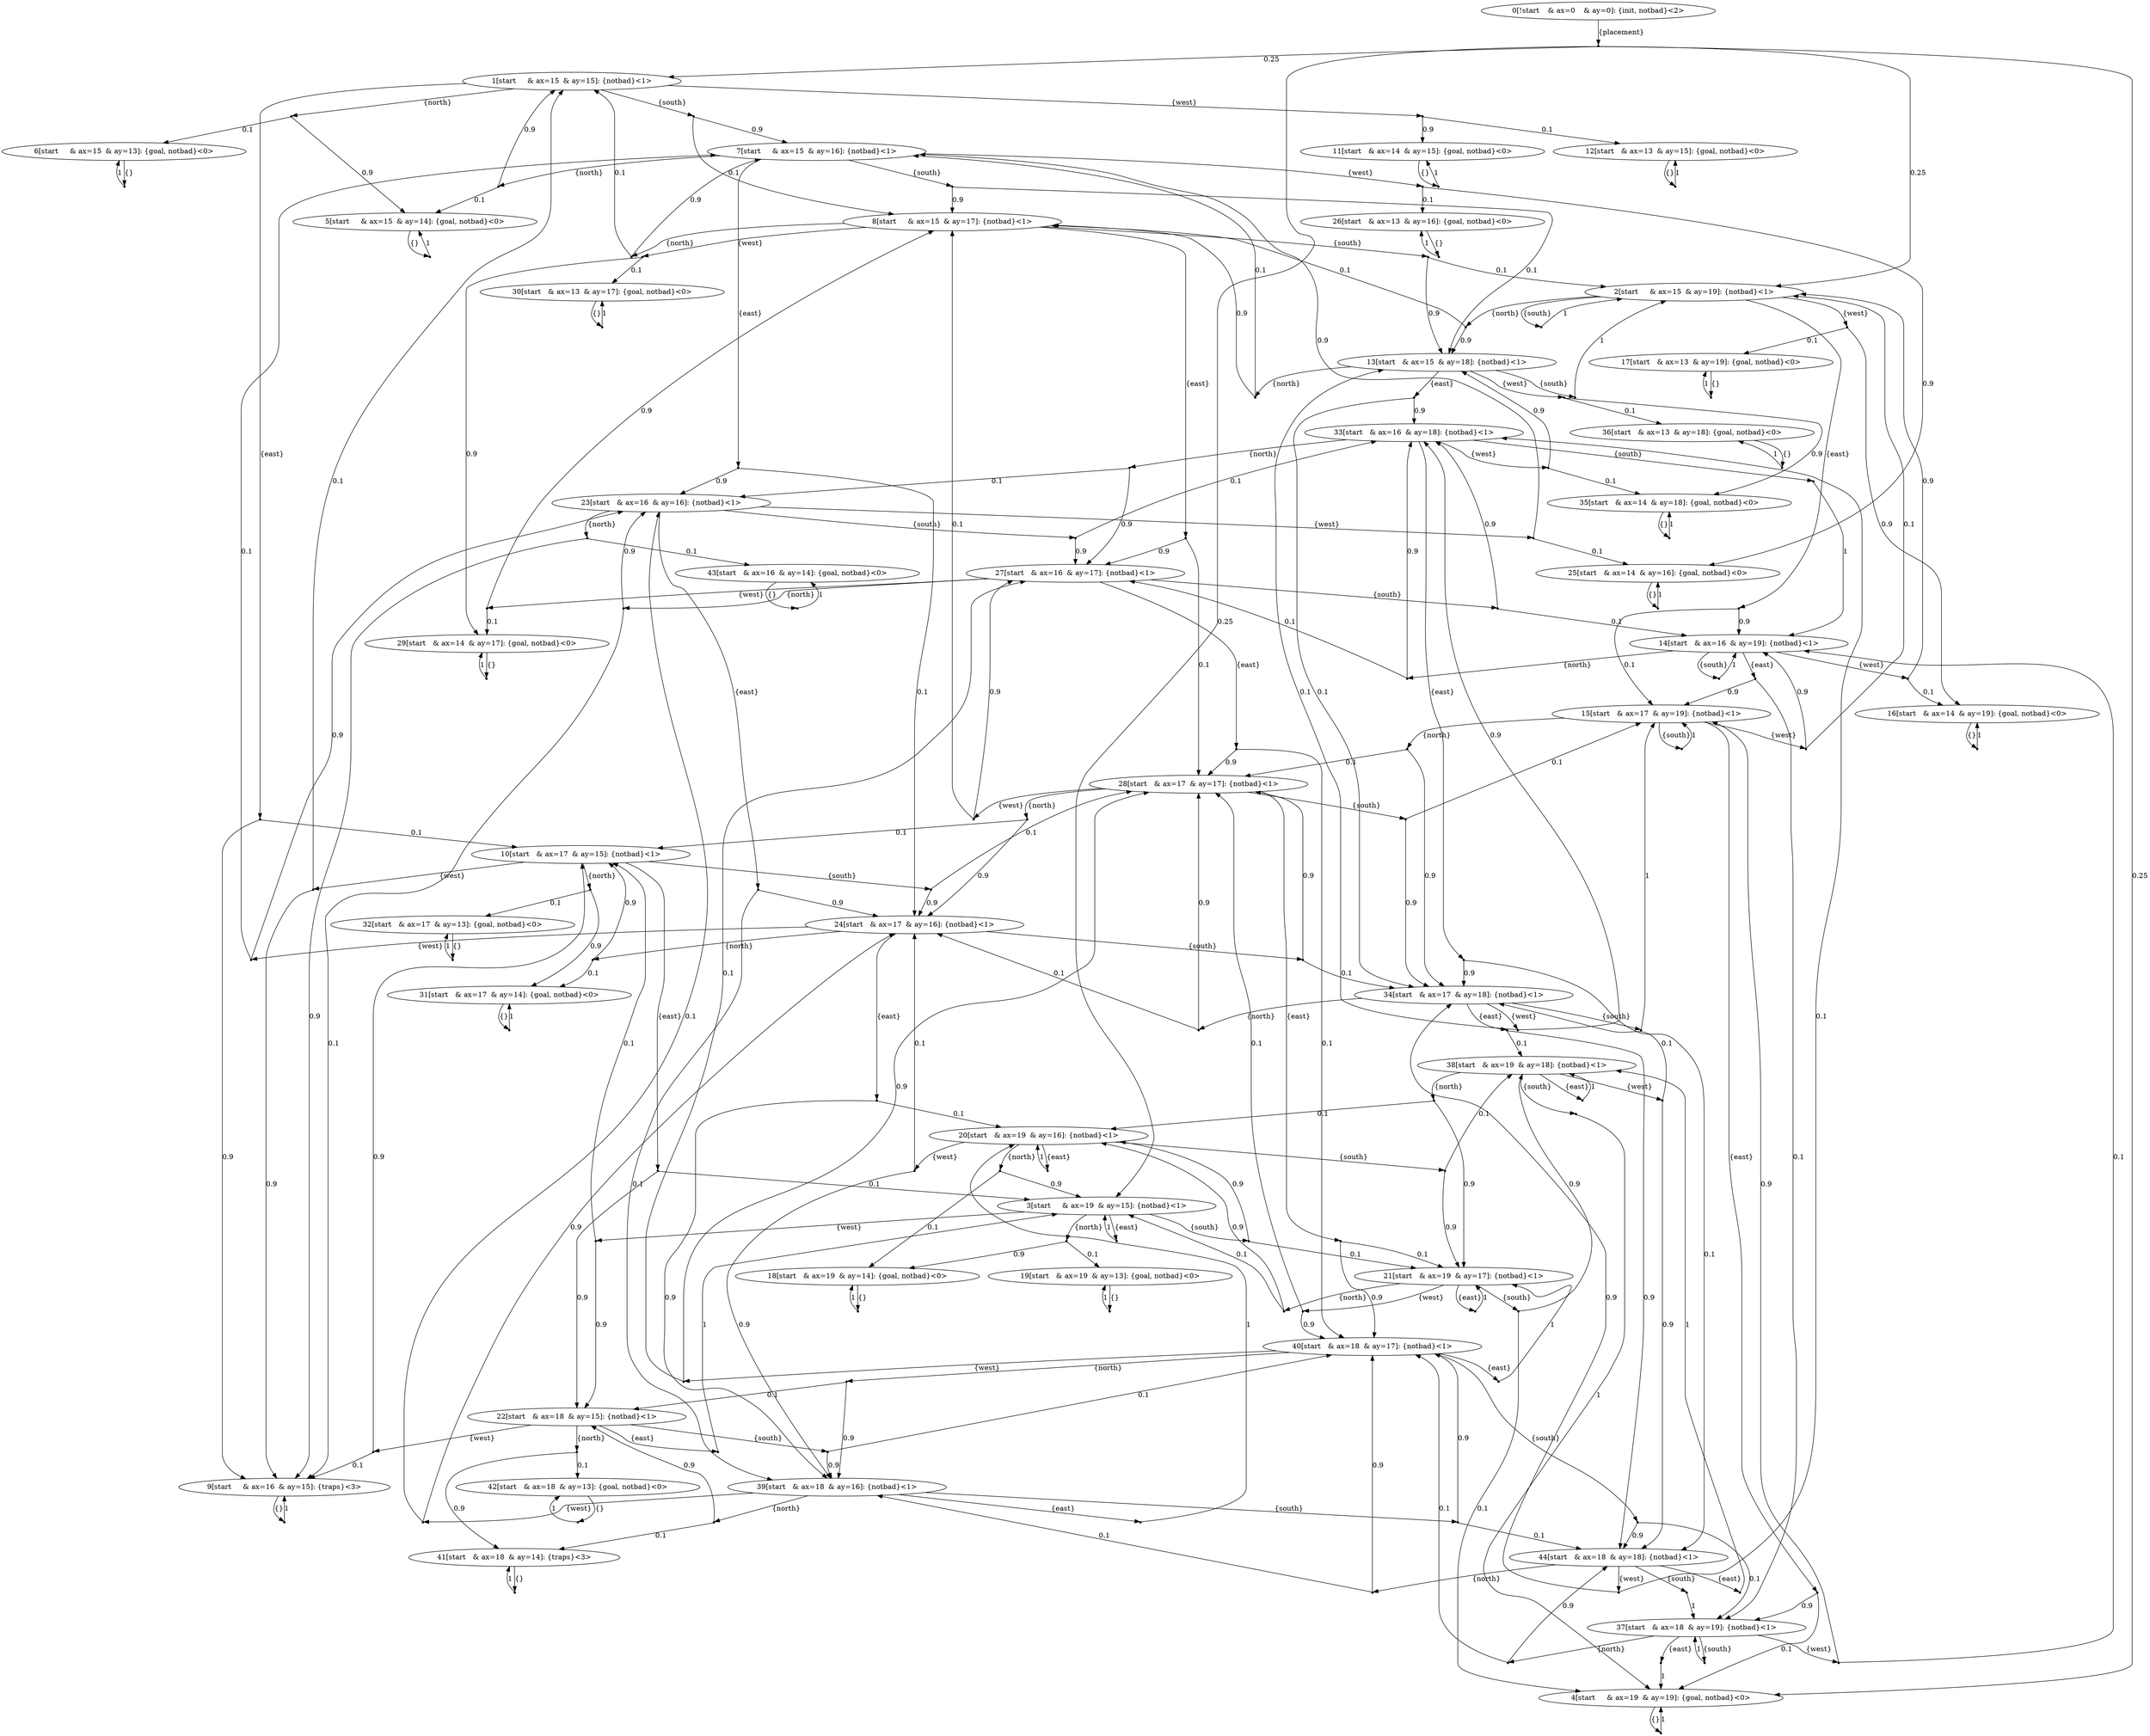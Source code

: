 digraph model {
	0 [ label = "0[!start	& ax=0	& ay=0]: {init, notbad}<2>" ];
	1 [ label = "1[start	& ax=15	& ay=15]: {notbad}<1>" ];
	2 [ label = "2[start	& ax=15	& ay=19]: {notbad}<1>" ];
	3 [ label = "3[start	& ax=19	& ay=15]: {notbad}<1>" ];
	4 [ label = "4[start	& ax=19	& ay=19]: {goal, notbad}<0>" ];
	5 [ label = "5[start	& ax=15	& ay=14]: {goal, notbad}<0>" ];
	6 [ label = "6[start	& ax=15	& ay=13]: {goal, notbad}<0>" ];
	7 [ label = "7[start	& ax=15	& ay=16]: {notbad}<1>" ];
	8 [ label = "8[start	& ax=15	& ay=17]: {notbad}<1>" ];
	9 [ label = "9[start	& ax=16	& ay=15]: {traps}<3>" ];
	10 [ label = "10[start	& ax=17	& ay=15]: {notbad}<1>" ];
	11 [ label = "11[start	& ax=14	& ay=15]: {goal, notbad}<0>" ];
	12 [ label = "12[start	& ax=13	& ay=15]: {goal, notbad}<0>" ];
	13 [ label = "13[start	& ax=15	& ay=18]: {notbad}<1>" ];
	14 [ label = "14[start	& ax=16	& ay=19]: {notbad}<1>" ];
	15 [ label = "15[start	& ax=17	& ay=19]: {notbad}<1>" ];
	16 [ label = "16[start	& ax=14	& ay=19]: {goal, notbad}<0>" ];
	17 [ label = "17[start	& ax=13	& ay=19]: {goal, notbad}<0>" ];
	18 [ label = "18[start	& ax=19	& ay=14]: {goal, notbad}<0>" ];
	19 [ label = "19[start	& ax=19	& ay=13]: {goal, notbad}<0>" ];
	20 [ label = "20[start	& ax=19	& ay=16]: {notbad}<1>" ];
	21 [ label = "21[start	& ax=19	& ay=17]: {notbad}<1>" ];
	22 [ label = "22[start	& ax=18	& ay=15]: {notbad}<1>" ];
	23 [ label = "23[start	& ax=16	& ay=16]: {notbad}<1>" ];
	24 [ label = "24[start	& ax=17	& ay=16]: {notbad}<1>" ];
	25 [ label = "25[start	& ax=14	& ay=16]: {goal, notbad}<0>" ];
	26 [ label = "26[start	& ax=13	& ay=16]: {goal, notbad}<0>" ];
	27 [ label = "27[start	& ax=16	& ay=17]: {notbad}<1>" ];
	28 [ label = "28[start	& ax=17	& ay=17]: {notbad}<1>" ];
	29 [ label = "29[start	& ax=14	& ay=17]: {goal, notbad}<0>" ];
	30 [ label = "30[start	& ax=13	& ay=17]: {goal, notbad}<0>" ];
	31 [ label = "31[start	& ax=17	& ay=14]: {goal, notbad}<0>" ];
	32 [ label = "32[start	& ax=17	& ay=13]: {goal, notbad}<0>" ];
	33 [ label = "33[start	& ax=16	& ay=18]: {notbad}<1>" ];
	34 [ label = "34[start	& ax=17	& ay=18]: {notbad}<1>" ];
	35 [ label = "35[start	& ax=14	& ay=18]: {goal, notbad}<0>" ];
	36 [ label = "36[start	& ax=13	& ay=18]: {goal, notbad}<0>" ];
	37 [ label = "37[start	& ax=18	& ay=19]: {notbad}<1>" ];
	38 [ label = "38[start	& ax=19	& ay=18]: {notbad}<1>" ];
	39 [ label = "39[start	& ax=18	& ay=16]: {notbad}<1>" ];
	40 [ label = "40[start	& ax=18	& ay=17]: {notbad}<1>" ];
	41 [ label = "41[start	& ax=18	& ay=14]: {traps}<3>" ];
	42 [ label = "42[start	& ax=18	& ay=13]: {goal, notbad}<0>" ];
	43 [ label = "43[start	& ax=16	& ay=14]: {goal, notbad}<0>" ];
	44 [ label = "44[start	& ax=18	& ay=18]: {notbad}<1>" ];
	"0c0" [shape = "point"];
	0 -> "0c0" [ label = "{placement}"]
;
	"0c0" -> 1 [ label= "0.25" ];
	"0c0" -> 2 [ label= "0.25" ];
	"0c0" -> 3 [ label= "0.25" ];
	"0c0" -> 4 [ label= "0.25" ];
	"1c0" [shape = "point"];
	1 -> "1c0" [ label = "{north}"]
;
	"1c0" -> 5 [ label= "0.9" ];
	"1c0" -> 6 [ label= "0.1" ];
	"1c1" [shape = "point"];
	1 -> "1c1" [ label = "{south}"]
;
	"1c1" -> 7 [ label= "0.9" ];
	"1c1" -> 8 [ label= "0.1" ];
	"1c2" [shape = "point"];
	1 -> "1c2" [ label = "{east}"]
;
	"1c2" -> 9 [ label= "0.9" ];
	"1c2" -> 10 [ label= "0.1" ];
	"1c3" [shape = "point"];
	1 -> "1c3" [ label = "{west}"]
;
	"1c3" -> 11 [ label= "0.9" ];
	"1c3" -> 12 [ label= "0.1" ];
	"2c0" [shape = "point"];
	2 -> "2c0" [ label = "{north}"]
;
	"2c0" -> 8 [ label= "0.1" ];
	"2c0" -> 13 [ label= "0.9" ];
	"2c1" [shape = "point"];
	2 -> "2c1" [ label = "{south}"]
;
	"2c1" -> 2 [ label= "1" ];
	"2c2" [shape = "point"];
	2 -> "2c2" [ label = "{east}"]
;
	"2c2" -> 14 [ label= "0.9" ];
	"2c2" -> 15 [ label= "0.1" ];
	"2c3" [shape = "point"];
	2 -> "2c3" [ label = "{west}"]
;
	"2c3" -> 16 [ label= "0.9" ];
	"2c3" -> 17 [ label= "0.1" ];
	"3c0" [shape = "point"];
	3 -> "3c0" [ label = "{north}"]
;
	"3c0" -> 18 [ label= "0.9" ];
	"3c0" -> 19 [ label= "0.1" ];
	"3c1" [shape = "point"];
	3 -> "3c1" [ label = "{south}"]
;
	"3c1" -> 20 [ label= "0.9" ];
	"3c1" -> 21 [ label= "0.1" ];
	"3c2" [shape = "point"];
	3 -> "3c2" [ label = "{east}"]
;
	"3c2" -> 3 [ label= "1" ];
	"3c3" [shape = "point"];
	3 -> "3c3" [ label = "{west}"]
;
	"3c3" -> 10 [ label= "0.1" ];
	"3c3" -> 22 [ label= "0.9" ];
	"4c0" [shape = "point"];
	4 -> "4c0" [ label = "{}"]
;
	"4c0" -> 4 [ label= "1" ];
	"5c0" [shape = "point"];
	5 -> "5c0" [ label = "{}"]
;
	"5c0" -> 5 [ label= "1" ];
	"6c0" [shape = "point"];
	6 -> "6c0" [ label = "{}"]
;
	"6c0" -> 6 [ label= "1" ];
	"7c0" [shape = "point"];
	7 -> "7c0" [ label = "{north}"]
;
	"7c0" -> 1 [ label= "0.9" ];
	"7c0" -> 5 [ label= "0.1" ];
	"7c1" [shape = "point"];
	7 -> "7c1" [ label = "{south}"]
;
	"7c1" -> 8 [ label= "0.9" ];
	"7c1" -> 13 [ label= "0.1" ];
	"7c2" [shape = "point"];
	7 -> "7c2" [ label = "{east}"]
;
	"7c2" -> 23 [ label= "0.9" ];
	"7c2" -> 24 [ label= "0.1" ];
	"7c3" [shape = "point"];
	7 -> "7c3" [ label = "{west}"]
;
	"7c3" -> 25 [ label= "0.9" ];
	"7c3" -> 26 [ label= "0.1" ];
	"8c0" [shape = "point"];
	8 -> "8c0" [ label = "{north}"]
;
	"8c0" -> 1 [ label= "0.1" ];
	"8c0" -> 7 [ label= "0.9" ];
	"8c1" [shape = "point"];
	8 -> "8c1" [ label = "{south}"]
;
	"8c1" -> 2 [ label= "0.1" ];
	"8c1" -> 13 [ label= "0.9" ];
	"8c2" [shape = "point"];
	8 -> "8c2" [ label = "{east}"]
;
	"8c2" -> 27 [ label= "0.9" ];
	"8c2" -> 28 [ label= "0.1" ];
	"8c3" [shape = "point"];
	8 -> "8c3" [ label = "{west}"]
;
	"8c3" -> 29 [ label= "0.9" ];
	"8c3" -> 30 [ label= "0.1" ];
	"9c0" [shape = "point"];
	9 -> "9c0" [ label = "{}"]
;
	"9c0" -> 9 [ label= "1" ];
	"10c0" [shape = "point"];
	10 -> "10c0" [ label = "{north}"]
;
	"10c0" -> 31 [ label= "0.9" ];
	"10c0" -> 32 [ label= "0.1" ];
	"10c1" [shape = "point"];
	10 -> "10c1" [ label = "{south}"]
;
	"10c1" -> 24 [ label= "0.9" ];
	"10c1" -> 28 [ label= "0.1" ];
	"10c2" [shape = "point"];
	10 -> "10c2" [ label = "{east}"]
;
	"10c2" -> 3 [ label= "0.1" ];
	"10c2" -> 22 [ label= "0.9" ];
	"10c3" [shape = "point"];
	10 -> "10c3" [ label = "{west}"]
;
	"10c3" -> 1 [ label= "0.1" ];
	"10c3" -> 9 [ label= "0.9" ];
	"11c0" [shape = "point"];
	11 -> "11c0" [ label = "{}"]
;
	"11c0" -> 11 [ label= "1" ];
	"12c0" [shape = "point"];
	12 -> "12c0" [ label = "{}"]
;
	"12c0" -> 12 [ label= "1" ];
	"13c0" [shape = "point"];
	13 -> "13c0" [ label = "{north}"]
;
	"13c0" -> 7 [ label= "0.1" ];
	"13c0" -> 8 [ label= "0.9" ];
	"13c1" [shape = "point"];
	13 -> "13c1" [ label = "{south}"]
;
	"13c1" -> 2 [ label= "1" ];
	"13c2" [shape = "point"];
	13 -> "13c2" [ label = "{east}"]
;
	"13c2" -> 33 [ label= "0.9" ];
	"13c2" -> 34 [ label= "0.1" ];
	"13c3" [shape = "point"];
	13 -> "13c3" [ label = "{west}"]
;
	"13c3" -> 35 [ label= "0.9" ];
	"13c3" -> 36 [ label= "0.1" ];
	"14c0" [shape = "point"];
	14 -> "14c0" [ label = "{north}"]
;
	"14c0" -> 27 [ label= "0.1" ];
	"14c0" -> 33 [ label= "0.9" ];
	"14c1" [shape = "point"];
	14 -> "14c1" [ label = "{south}"]
;
	"14c1" -> 14 [ label= "1" ];
	"14c2" [shape = "point"];
	14 -> "14c2" [ label = "{east}"]
;
	"14c2" -> 15 [ label= "0.9" ];
	"14c2" -> 37 [ label= "0.1" ];
	"14c3" [shape = "point"];
	14 -> "14c3" [ label = "{west}"]
;
	"14c3" -> 2 [ label= "0.9" ];
	"14c3" -> 16 [ label= "0.1" ];
	"15c0" [shape = "point"];
	15 -> "15c0" [ label = "{north}"]
;
	"15c0" -> 28 [ label= "0.1" ];
	"15c0" -> 34 [ label= "0.9" ];
	"15c1" [shape = "point"];
	15 -> "15c1" [ label = "{south}"]
;
	"15c1" -> 15 [ label= "1" ];
	"15c2" [shape = "point"];
	15 -> "15c2" [ label = "{east}"]
;
	"15c2" -> 4 [ label= "0.1" ];
	"15c2" -> 37 [ label= "0.9" ];
	"15c3" [shape = "point"];
	15 -> "15c3" [ label = "{west}"]
;
	"15c3" -> 2 [ label= "0.1" ];
	"15c3" -> 14 [ label= "0.9" ];
	"16c0" [shape = "point"];
	16 -> "16c0" [ label = "{}"]
;
	"16c0" -> 16 [ label= "1" ];
	"17c0" [shape = "point"];
	17 -> "17c0" [ label = "{}"]
;
	"17c0" -> 17 [ label= "1" ];
	"18c0" [shape = "point"];
	18 -> "18c0" [ label = "{}"]
;
	"18c0" -> 18 [ label= "1" ];
	"19c0" [shape = "point"];
	19 -> "19c0" [ label = "{}"]
;
	"19c0" -> 19 [ label= "1" ];
	"20c0" [shape = "point"];
	20 -> "20c0" [ label = "{north}"]
;
	"20c0" -> 3 [ label= "0.9" ];
	"20c0" -> 18 [ label= "0.1" ];
	"20c1" [shape = "point"];
	20 -> "20c1" [ label = "{south}"]
;
	"20c1" -> 21 [ label= "0.9" ];
	"20c1" -> 38 [ label= "0.1" ];
	"20c2" [shape = "point"];
	20 -> "20c2" [ label = "{east}"]
;
	"20c2" -> 20 [ label= "1" ];
	"20c3" [shape = "point"];
	20 -> "20c3" [ label = "{west}"]
;
	"20c3" -> 24 [ label= "0.1" ];
	"20c3" -> 39 [ label= "0.9" ];
	"21c0" [shape = "point"];
	21 -> "21c0" [ label = "{north}"]
;
	"21c0" -> 3 [ label= "0.1" ];
	"21c0" -> 20 [ label= "0.9" ];
	"21c1" [shape = "point"];
	21 -> "21c1" [ label = "{south}"]
;
	"21c1" -> 4 [ label= "0.1" ];
	"21c1" -> 38 [ label= "0.9" ];
	"21c2" [shape = "point"];
	21 -> "21c2" [ label = "{east}"]
;
	"21c2" -> 21 [ label= "1" ];
	"21c3" [shape = "point"];
	21 -> "21c3" [ label = "{west}"]
;
	"21c3" -> 28 [ label= "0.1" ];
	"21c3" -> 40 [ label= "0.9" ];
	"22c0" [shape = "point"];
	22 -> "22c0" [ label = "{north}"]
;
	"22c0" -> 41 [ label= "0.9" ];
	"22c0" -> 42 [ label= "0.1" ];
	"22c1" [shape = "point"];
	22 -> "22c1" [ label = "{south}"]
;
	"22c1" -> 39 [ label= "0.9" ];
	"22c1" -> 40 [ label= "0.1" ];
	"22c2" [shape = "point"];
	22 -> "22c2" [ label = "{east}"]
;
	"22c2" -> 3 [ label= "1" ];
	"22c3" [shape = "point"];
	22 -> "22c3" [ label = "{west}"]
;
	"22c3" -> 9 [ label= "0.1" ];
	"22c3" -> 10 [ label= "0.9" ];
	"23c0" [shape = "point"];
	23 -> "23c0" [ label = "{north}"]
;
	"23c0" -> 9 [ label= "0.9" ];
	"23c0" -> 43 [ label= "0.1" ];
	"23c1" [shape = "point"];
	23 -> "23c1" [ label = "{south}"]
;
	"23c1" -> 27 [ label= "0.9" ];
	"23c1" -> 33 [ label= "0.1" ];
	"23c2" [shape = "point"];
	23 -> "23c2" [ label = "{east}"]
;
	"23c2" -> 24 [ label= "0.9" ];
	"23c2" -> 39 [ label= "0.1" ];
	"23c3" [shape = "point"];
	23 -> "23c3" [ label = "{west}"]
;
	"23c3" -> 7 [ label= "0.9" ];
	"23c3" -> 25 [ label= "0.1" ];
	"24c0" [shape = "point"];
	24 -> "24c0" [ label = "{north}"]
;
	"24c0" -> 10 [ label= "0.9" ];
	"24c0" -> 31 [ label= "0.1" ];
	"24c1" [shape = "point"];
	24 -> "24c1" [ label = "{south}"]
;
	"24c1" -> 28 [ label= "0.9" ];
	"24c1" -> 34 [ label= "0.1" ];
	"24c2" [shape = "point"];
	24 -> "24c2" [ label = "{east}"]
;
	"24c2" -> 20 [ label= "0.1" ];
	"24c2" -> 39 [ label= "0.9" ];
	"24c3" [shape = "point"];
	24 -> "24c3" [ label = "{west}"]
;
	"24c3" -> 7 [ label= "0.1" ];
	"24c3" -> 23 [ label= "0.9" ];
	"25c0" [shape = "point"];
	25 -> "25c0" [ label = "{}"]
;
	"25c0" -> 25 [ label= "1" ];
	"26c0" [shape = "point"];
	26 -> "26c0" [ label = "{}"]
;
	"26c0" -> 26 [ label= "1" ];
	"27c0" [shape = "point"];
	27 -> "27c0" [ label = "{north}"]
;
	"27c0" -> 9 [ label= "0.1" ];
	"27c0" -> 23 [ label= "0.9" ];
	"27c1" [shape = "point"];
	27 -> "27c1" [ label = "{south}"]
;
	"27c1" -> 14 [ label= "0.1" ];
	"27c1" -> 33 [ label= "0.9" ];
	"27c2" [shape = "point"];
	27 -> "27c2" [ label = "{east}"]
;
	"27c2" -> 28 [ label= "0.9" ];
	"27c2" -> 40 [ label= "0.1" ];
	"27c3" [shape = "point"];
	27 -> "27c3" [ label = "{west}"]
;
	"27c3" -> 8 [ label= "0.9" ];
	"27c3" -> 29 [ label= "0.1" ];
	"28c0" [shape = "point"];
	28 -> "28c0" [ label = "{north}"]
;
	"28c0" -> 10 [ label= "0.1" ];
	"28c0" -> 24 [ label= "0.9" ];
	"28c1" [shape = "point"];
	28 -> "28c1" [ label = "{south}"]
;
	"28c1" -> 15 [ label= "0.1" ];
	"28c1" -> 34 [ label= "0.9" ];
	"28c2" [shape = "point"];
	28 -> "28c2" [ label = "{east}"]
;
	"28c2" -> 21 [ label= "0.1" ];
	"28c2" -> 40 [ label= "0.9" ];
	"28c3" [shape = "point"];
	28 -> "28c3" [ label = "{west}"]
;
	"28c3" -> 8 [ label= "0.1" ];
	"28c3" -> 27 [ label= "0.9" ];
	"29c0" [shape = "point"];
	29 -> "29c0" [ label = "{}"]
;
	"29c0" -> 29 [ label= "1" ];
	"30c0" [shape = "point"];
	30 -> "30c0" [ label = "{}"]
;
	"30c0" -> 30 [ label= "1" ];
	"31c0" [shape = "point"];
	31 -> "31c0" [ label = "{}"]
;
	"31c0" -> 31 [ label= "1" ];
	"32c0" [shape = "point"];
	32 -> "32c0" [ label = "{}"]
;
	"32c0" -> 32 [ label= "1" ];
	"33c0" [shape = "point"];
	33 -> "33c0" [ label = "{north}"]
;
	"33c0" -> 23 [ label= "0.1" ];
	"33c0" -> 27 [ label= "0.9" ];
	"33c1" [shape = "point"];
	33 -> "33c1" [ label = "{south}"]
;
	"33c1" -> 14 [ label= "1" ];
	"33c2" [shape = "point"];
	33 -> "33c2" [ label = "{east}"]
;
	"33c2" -> 34 [ label= "0.9" ];
	"33c2" -> 44 [ label= "0.1" ];
	"33c3" [shape = "point"];
	33 -> "33c3" [ label = "{west}"]
;
	"33c3" -> 13 [ label= "0.9" ];
	"33c3" -> 35 [ label= "0.1" ];
	"34c0" [shape = "point"];
	34 -> "34c0" [ label = "{north}"]
;
	"34c0" -> 24 [ label= "0.1" ];
	"34c0" -> 28 [ label= "0.9" ];
	"34c1" [shape = "point"];
	34 -> "34c1" [ label = "{south}"]
;
	"34c1" -> 15 [ label= "1" ];
	"34c2" [shape = "point"];
	34 -> "34c2" [ label = "{east}"]
;
	"34c2" -> 38 [ label= "0.1" ];
	"34c2" -> 44 [ label= "0.9" ];
	"34c3" [shape = "point"];
	34 -> "34c3" [ label = "{west}"]
;
	"34c3" -> 13 [ label= "0.1" ];
	"34c3" -> 33 [ label= "0.9" ];
	"35c0" [shape = "point"];
	35 -> "35c0" [ label = "{}"]
;
	"35c0" -> 35 [ label= "1" ];
	"36c0" [shape = "point"];
	36 -> "36c0" [ label = "{}"]
;
	"36c0" -> 36 [ label= "1" ];
	"37c0" [shape = "point"];
	37 -> "37c0" [ label = "{north}"]
;
	"37c0" -> 40 [ label= "0.1" ];
	"37c0" -> 44 [ label= "0.9" ];
	"37c1" [shape = "point"];
	37 -> "37c1" [ label = "{south}"]
;
	"37c1" -> 37 [ label= "1" ];
	"37c2" [shape = "point"];
	37 -> "37c2" [ label = "{east}"]
;
	"37c2" -> 4 [ label= "1" ];
	"37c3" [shape = "point"];
	37 -> "37c3" [ label = "{west}"]
;
	"37c3" -> 14 [ label= "0.1" ];
	"37c3" -> 15 [ label= "0.9" ];
	"38c0" [shape = "point"];
	38 -> "38c0" [ label = "{north}"]
;
	"38c0" -> 20 [ label= "0.1" ];
	"38c0" -> 21 [ label= "0.9" ];
	"38c1" [shape = "point"];
	38 -> "38c1" [ label = "{south}"]
;
	"38c1" -> 4 [ label= "1" ];
	"38c2" [shape = "point"];
	38 -> "38c2" [ label = "{east}"]
;
	"38c2" -> 38 [ label= "1" ];
	"38c3" [shape = "point"];
	38 -> "38c3" [ label = "{west}"]
;
	"38c3" -> 34 [ label= "0.1" ];
	"38c3" -> 44 [ label= "0.9" ];
	"39c0" [shape = "point"];
	39 -> "39c0" [ label = "{north}"]
;
	"39c0" -> 22 [ label= "0.9" ];
	"39c0" -> 41 [ label= "0.1" ];
	"39c1" [shape = "point"];
	39 -> "39c1" [ label = "{south}"]
;
	"39c1" -> 40 [ label= "0.9" ];
	"39c1" -> 44 [ label= "0.1" ];
	"39c2" [shape = "point"];
	39 -> "39c2" [ label = "{east}"]
;
	"39c2" -> 20 [ label= "1" ];
	"39c3" [shape = "point"];
	39 -> "39c3" [ label = "{west}"]
;
	"39c3" -> 23 [ label= "0.1" ];
	"39c3" -> 24 [ label= "0.9" ];
	"40c0" [shape = "point"];
	40 -> "40c0" [ label = "{north}"]
;
	"40c0" -> 22 [ label= "0.1" ];
	"40c0" -> 39 [ label= "0.9" ];
	"40c1" [shape = "point"];
	40 -> "40c1" [ label = "{south}"]
;
	"40c1" -> 37 [ label= "0.1" ];
	"40c1" -> 44 [ label= "0.9" ];
	"40c2" [shape = "point"];
	40 -> "40c2" [ label = "{east}"]
;
	"40c2" -> 21 [ label= "1" ];
	"40c3" [shape = "point"];
	40 -> "40c3" [ label = "{west}"]
;
	"40c3" -> 27 [ label= "0.1" ];
	"40c3" -> 28 [ label= "0.9" ];
	"41c0" [shape = "point"];
	41 -> "41c0" [ label = "{}"]
;
	"41c0" -> 41 [ label= "1" ];
	"42c0" [shape = "point"];
	42 -> "42c0" [ label = "{}"]
;
	"42c0" -> 42 [ label= "1" ];
	"43c0" [shape = "point"];
	43 -> "43c0" [ label = "{}"]
;
	"43c0" -> 43 [ label= "1" ];
	"44c0" [shape = "point"];
	44 -> "44c0" [ label = "{north}"]
;
	"44c0" -> 39 [ label= "0.1" ];
	"44c0" -> 40 [ label= "0.9" ];
	"44c1" [shape = "point"];
	44 -> "44c1" [ label = "{south}"]
;
	"44c1" -> 37 [ label= "1" ];
	"44c2" [shape = "point"];
	44 -> "44c2" [ label = "{east}"]
;
	"44c2" -> 38 [ label= "1" ];
	"44c3" [shape = "point"];
	44 -> "44c3" [ label = "{west}"]
;
	"44c3" -> 33 [ label= "0.1" ];
	"44c3" -> 34 [ label= "0.9" ];
}
